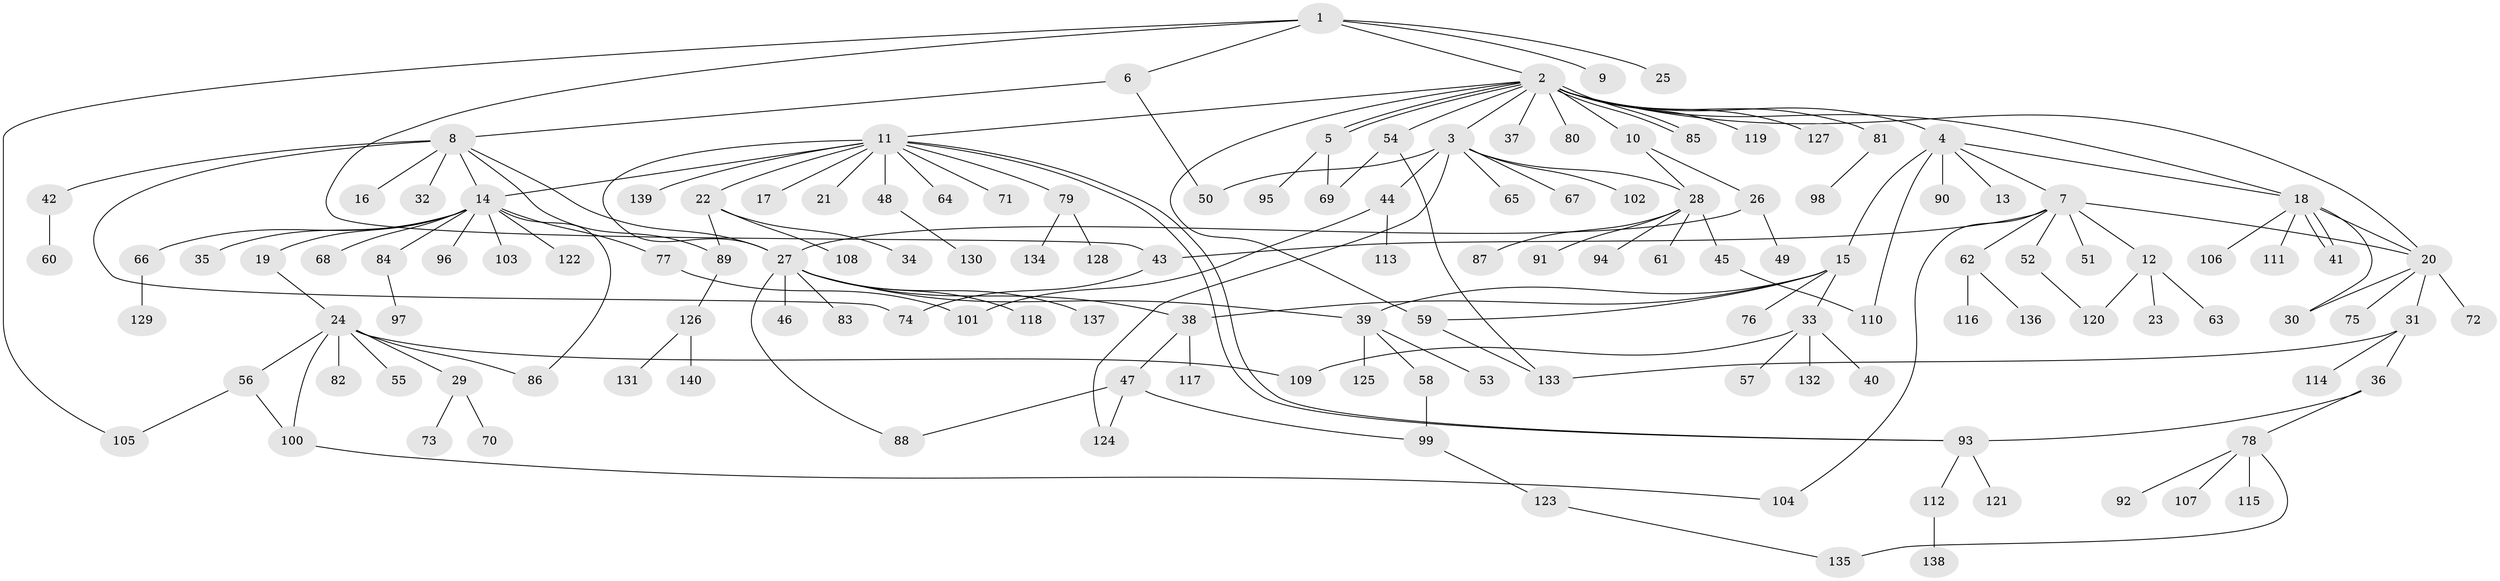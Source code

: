 // Generated by graph-tools (version 1.1) at 2025/14/03/09/25 04:14:42]
// undirected, 140 vertices, 174 edges
graph export_dot {
graph [start="1"]
  node [color=gray90,style=filled];
  1;
  2;
  3;
  4;
  5;
  6;
  7;
  8;
  9;
  10;
  11;
  12;
  13;
  14;
  15;
  16;
  17;
  18;
  19;
  20;
  21;
  22;
  23;
  24;
  25;
  26;
  27;
  28;
  29;
  30;
  31;
  32;
  33;
  34;
  35;
  36;
  37;
  38;
  39;
  40;
  41;
  42;
  43;
  44;
  45;
  46;
  47;
  48;
  49;
  50;
  51;
  52;
  53;
  54;
  55;
  56;
  57;
  58;
  59;
  60;
  61;
  62;
  63;
  64;
  65;
  66;
  67;
  68;
  69;
  70;
  71;
  72;
  73;
  74;
  75;
  76;
  77;
  78;
  79;
  80;
  81;
  82;
  83;
  84;
  85;
  86;
  87;
  88;
  89;
  90;
  91;
  92;
  93;
  94;
  95;
  96;
  97;
  98;
  99;
  100;
  101;
  102;
  103;
  104;
  105;
  106;
  107;
  108;
  109;
  110;
  111;
  112;
  113;
  114;
  115;
  116;
  117;
  118;
  119;
  120;
  121;
  122;
  123;
  124;
  125;
  126;
  127;
  128;
  129;
  130;
  131;
  132;
  133;
  134;
  135;
  136;
  137;
  138;
  139;
  140;
  1 -- 2;
  1 -- 6;
  1 -- 9;
  1 -- 25;
  1 -- 43;
  1 -- 105;
  2 -- 3;
  2 -- 4;
  2 -- 5;
  2 -- 5;
  2 -- 10;
  2 -- 11;
  2 -- 18;
  2 -- 20;
  2 -- 37;
  2 -- 54;
  2 -- 59;
  2 -- 80;
  2 -- 81;
  2 -- 85;
  2 -- 85;
  2 -- 119;
  2 -- 127;
  3 -- 28;
  3 -- 44;
  3 -- 50;
  3 -- 65;
  3 -- 67;
  3 -- 102;
  3 -- 124;
  4 -- 7;
  4 -- 13;
  4 -- 15;
  4 -- 18;
  4 -- 90;
  4 -- 110;
  5 -- 69;
  5 -- 95;
  6 -- 8;
  6 -- 50;
  7 -- 12;
  7 -- 20;
  7 -- 43;
  7 -- 51;
  7 -- 52;
  7 -- 62;
  7 -- 104;
  8 -- 14;
  8 -- 16;
  8 -- 27;
  8 -- 32;
  8 -- 42;
  8 -- 74;
  8 -- 89;
  10 -- 26;
  10 -- 28;
  11 -- 14;
  11 -- 17;
  11 -- 21;
  11 -- 22;
  11 -- 27;
  11 -- 48;
  11 -- 64;
  11 -- 71;
  11 -- 79;
  11 -- 93;
  11 -- 93;
  11 -- 139;
  12 -- 23;
  12 -- 63;
  12 -- 120;
  14 -- 19;
  14 -- 35;
  14 -- 66;
  14 -- 68;
  14 -- 77;
  14 -- 84;
  14 -- 86;
  14 -- 96;
  14 -- 103;
  14 -- 122;
  15 -- 33;
  15 -- 38;
  15 -- 39;
  15 -- 59;
  15 -- 76;
  18 -- 20;
  18 -- 30;
  18 -- 41;
  18 -- 41;
  18 -- 106;
  18 -- 111;
  19 -- 24;
  20 -- 30;
  20 -- 31;
  20 -- 72;
  20 -- 75;
  22 -- 34;
  22 -- 89;
  22 -- 108;
  24 -- 29;
  24 -- 55;
  24 -- 56;
  24 -- 82;
  24 -- 86;
  24 -- 100;
  24 -- 109;
  26 -- 27;
  26 -- 49;
  27 -- 38;
  27 -- 39;
  27 -- 46;
  27 -- 83;
  27 -- 88;
  27 -- 118;
  27 -- 137;
  28 -- 45;
  28 -- 61;
  28 -- 87;
  28 -- 91;
  28 -- 94;
  29 -- 70;
  29 -- 73;
  31 -- 36;
  31 -- 114;
  31 -- 133;
  33 -- 40;
  33 -- 57;
  33 -- 109;
  33 -- 132;
  36 -- 78;
  36 -- 93;
  38 -- 47;
  38 -- 117;
  39 -- 53;
  39 -- 58;
  39 -- 125;
  42 -- 60;
  43 -- 74;
  44 -- 101;
  44 -- 113;
  45 -- 110;
  47 -- 88;
  47 -- 99;
  47 -- 124;
  48 -- 130;
  52 -- 120;
  54 -- 69;
  54 -- 133;
  56 -- 100;
  56 -- 105;
  58 -- 99;
  59 -- 133;
  62 -- 116;
  62 -- 136;
  66 -- 129;
  77 -- 101;
  78 -- 92;
  78 -- 107;
  78 -- 115;
  78 -- 135;
  79 -- 128;
  79 -- 134;
  81 -- 98;
  84 -- 97;
  89 -- 126;
  93 -- 112;
  93 -- 121;
  99 -- 123;
  100 -- 104;
  112 -- 138;
  123 -- 135;
  126 -- 131;
  126 -- 140;
}
